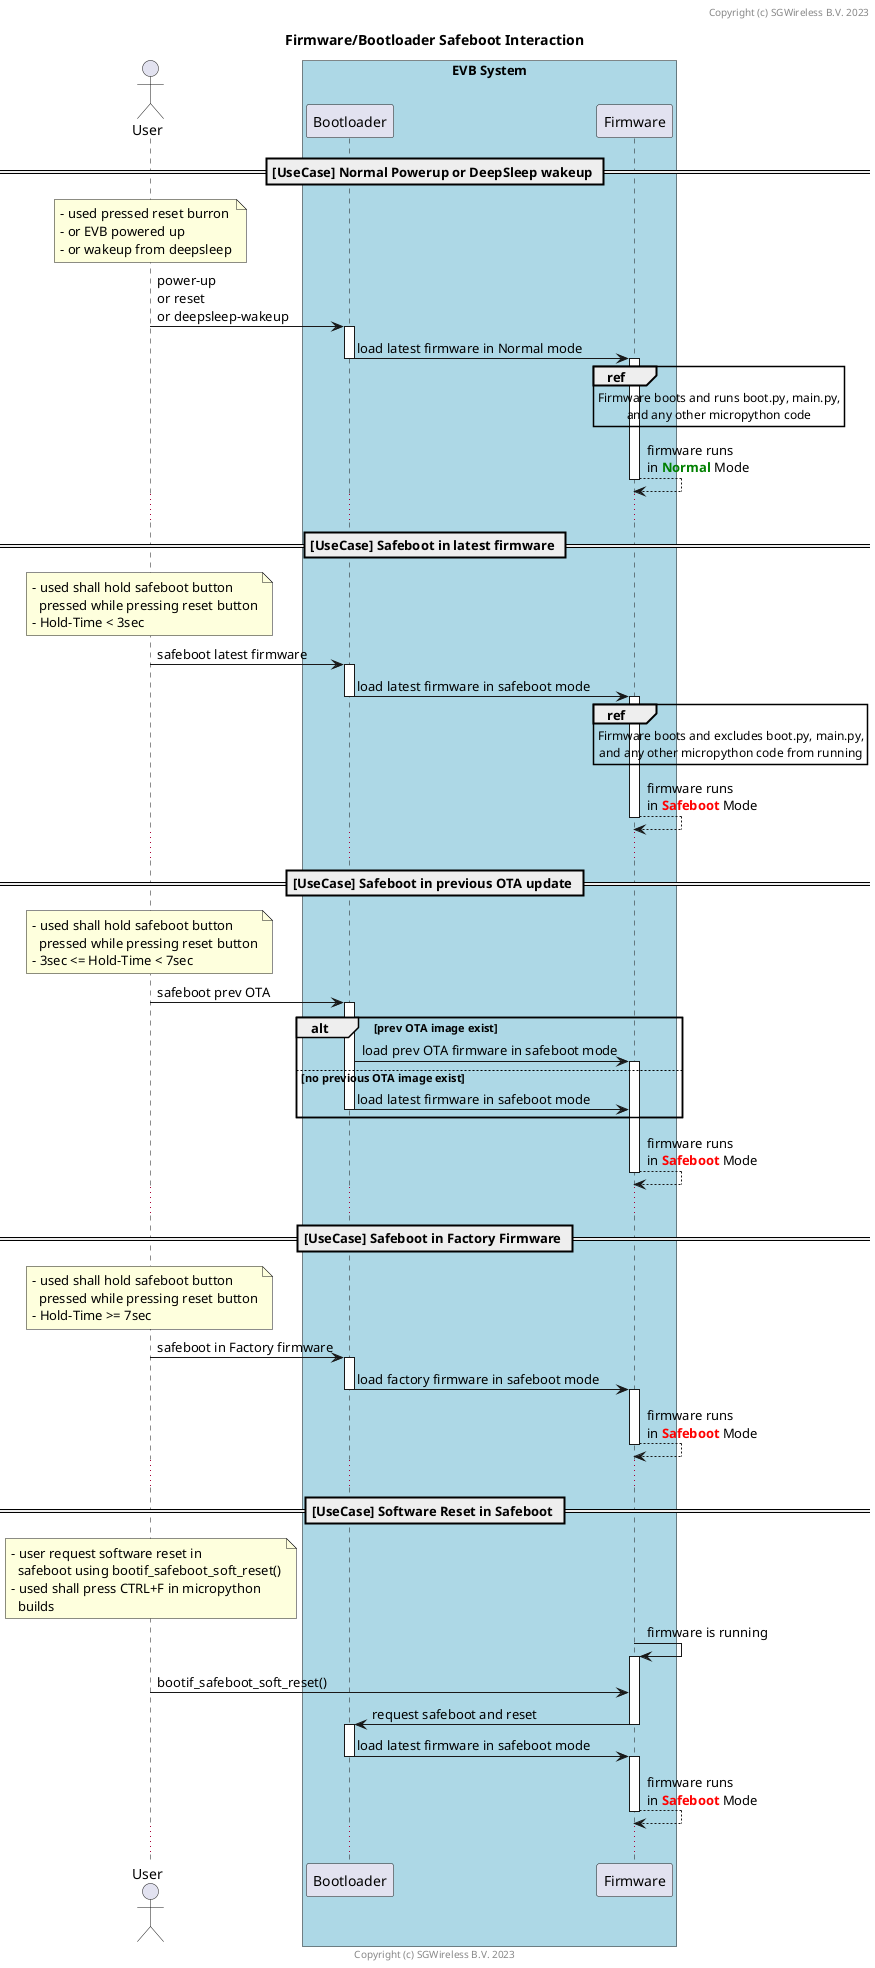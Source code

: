 @startuml firmware_bootloader_safeboot_seq_diag
/' --------------------------------------------------------------------------- '
 ' Copyright (c) 2023-2024 SG Wireless - All Rights Reserved
 '
 ' Permission is hereby granted, free of charge, to any person obtaining a copy
 ' of this software and associated documentation files(the “Software”), to deal
 ' in the Software without restriction, including without limitation the rights
 ' to use,  copy,  modify,  merge, publish, distribute, sublicense, and/or sell
 ' copies  of  the  Software,  and  to  permit  persons to whom the Software is
 ' furnished to do so, subject to the following conditions:
 '
 ' The above copyright notice and this permission notice shall be included in
 ' all copies or substantial portions of the Software.
 '
 ' THE SOFTWARE IS PROVIDED “AS IS”,  WITHOUT WARRANTY OF ANY KIND,  EXPRESS OR
 ' IMPLIED,  INCLUDING BUT NOT LIMITED TO  THE  WARRANTIES  OF  MERCHANTABILITY
 ' FITNESS FOR A PARTICULAR PURPOSE AND NONINFRINGEMENT.  IN NO EVENT SHALL THE
 ' AUTHORS  OR  COPYRIGHT  HOLDERS  BE  LIABLE FOR ANY CLAIM,  DAMAGES OR OTHER
 ' LIABILITY, WHETHER IN AN ACTION OF CONTRACT, TORT OR OTHERWISE, ARISING FROM,
 ' OUT OF OR IN  CONNECTION WITH  THE SOFTWARE OR  THE USE OR OTHER DEALINGS IN
 ' THE SOFTWARE.
 '
 ' Author   Ahmed Sabry (SG Wireless)
 '
 ' brief    This file describe the interaction between the firmware and the
 '          bootloader while the safeboot feature is enabled
 ' --------------------------------------------------------------------------- '
 '/
header Copyright (c) SGWireless B.V. 2023
footer Copyright (c) SGWireless B.V. 2023
title Firmware/Bootloader Safeboot Interaction
' -- actors/ participants ---------------------------------------------------- '
actor User as usr
box "EVB System" #LightBlue
    participant Bootloader  as bl
    participant Firmware    as fw
end box
' -- interaction description ------------------------------------------------- '
== [UseCase] Normal Powerup or DeepSleep wakeup ==
note over usr
    - used pressed reset burron
    - or EVB powered up
    - or wakeup from deepsleep
end note
usr -> bl ++: power-up\nor reset\nor deepsleep-wakeup
bl  -> fw --++: load latest firmware in Normal mode
ref over fw
    Firmware boots and runs boot.py, main.py,
    and any other micropython code
end ref
fw --> fw --: firmware runs\nin <font color=green><b>Normal</font> Mode
...
== [UseCase] Safeboot in latest firmware ==
note over usr
    - used shall hold safeboot button
      pressed while pressing reset button
    - Hold-Time < 3sec
end note

usr -> bl ++: safeboot latest firmware
bl -> fw --++: load latest firmware in safeboot mode

ref over fw
    Firmware boots and excludes boot.py, main.py,
    and any other micropython code from running
end ref
fw --> fw -- : firmware runs\nin <font color=red><b>Safeboot</font> Mode
...

== [UseCase] Safeboot in previous OTA update ==
note over usr
    - used shall hold safeboot button
      pressed while pressing reset button
    - 3sec <= Hold-Time < 7sec 
end note
usr -> bl ++ : safeboot prev OTA

alt prev OTA image exist
    bl -> fw ++ : load prev OTA firmware in safeboot mode
else no previous OTA image exist
    bl -> fw -- : load latest firmware in safeboot mode
end
fw --> fw -- : firmware runs\nin <font color=red><b>Safeboot</font> Mode
...

== [UseCase] Safeboot in Factory Firmware ==
note over usr
    - used shall hold safeboot button
      pressed while pressing reset button
    - Hold-Time >= 7sec 
end note
usr -> bl ++ : safeboot in Factory firmware

bl -> fw --++ : load factory firmware in safeboot mode

fw --> fw -- : firmware runs\nin <font color=red><b>Safeboot</font> Mode
...

== [UseCase] Software Reset in Safeboot ==
note over usr
    - user request software reset in
      safeboot using bootif_safeboot_soft_reset()
    - used shall press CTRL+F in micropython
      builds
end note

fw -> fw ++ : firmware is running
usr -> fw : bootif_safeboot_soft_reset()

bl <- fw --++ : request safeboot and reset
bl -> fw --++ : load latest firmware in safeboot mode

fw --> fw -- : firmware runs\nin <font color=red><b>Safeboot</font> Mode
...

/' --- end of file ---------------------------------------------------------- '/
@enduml
